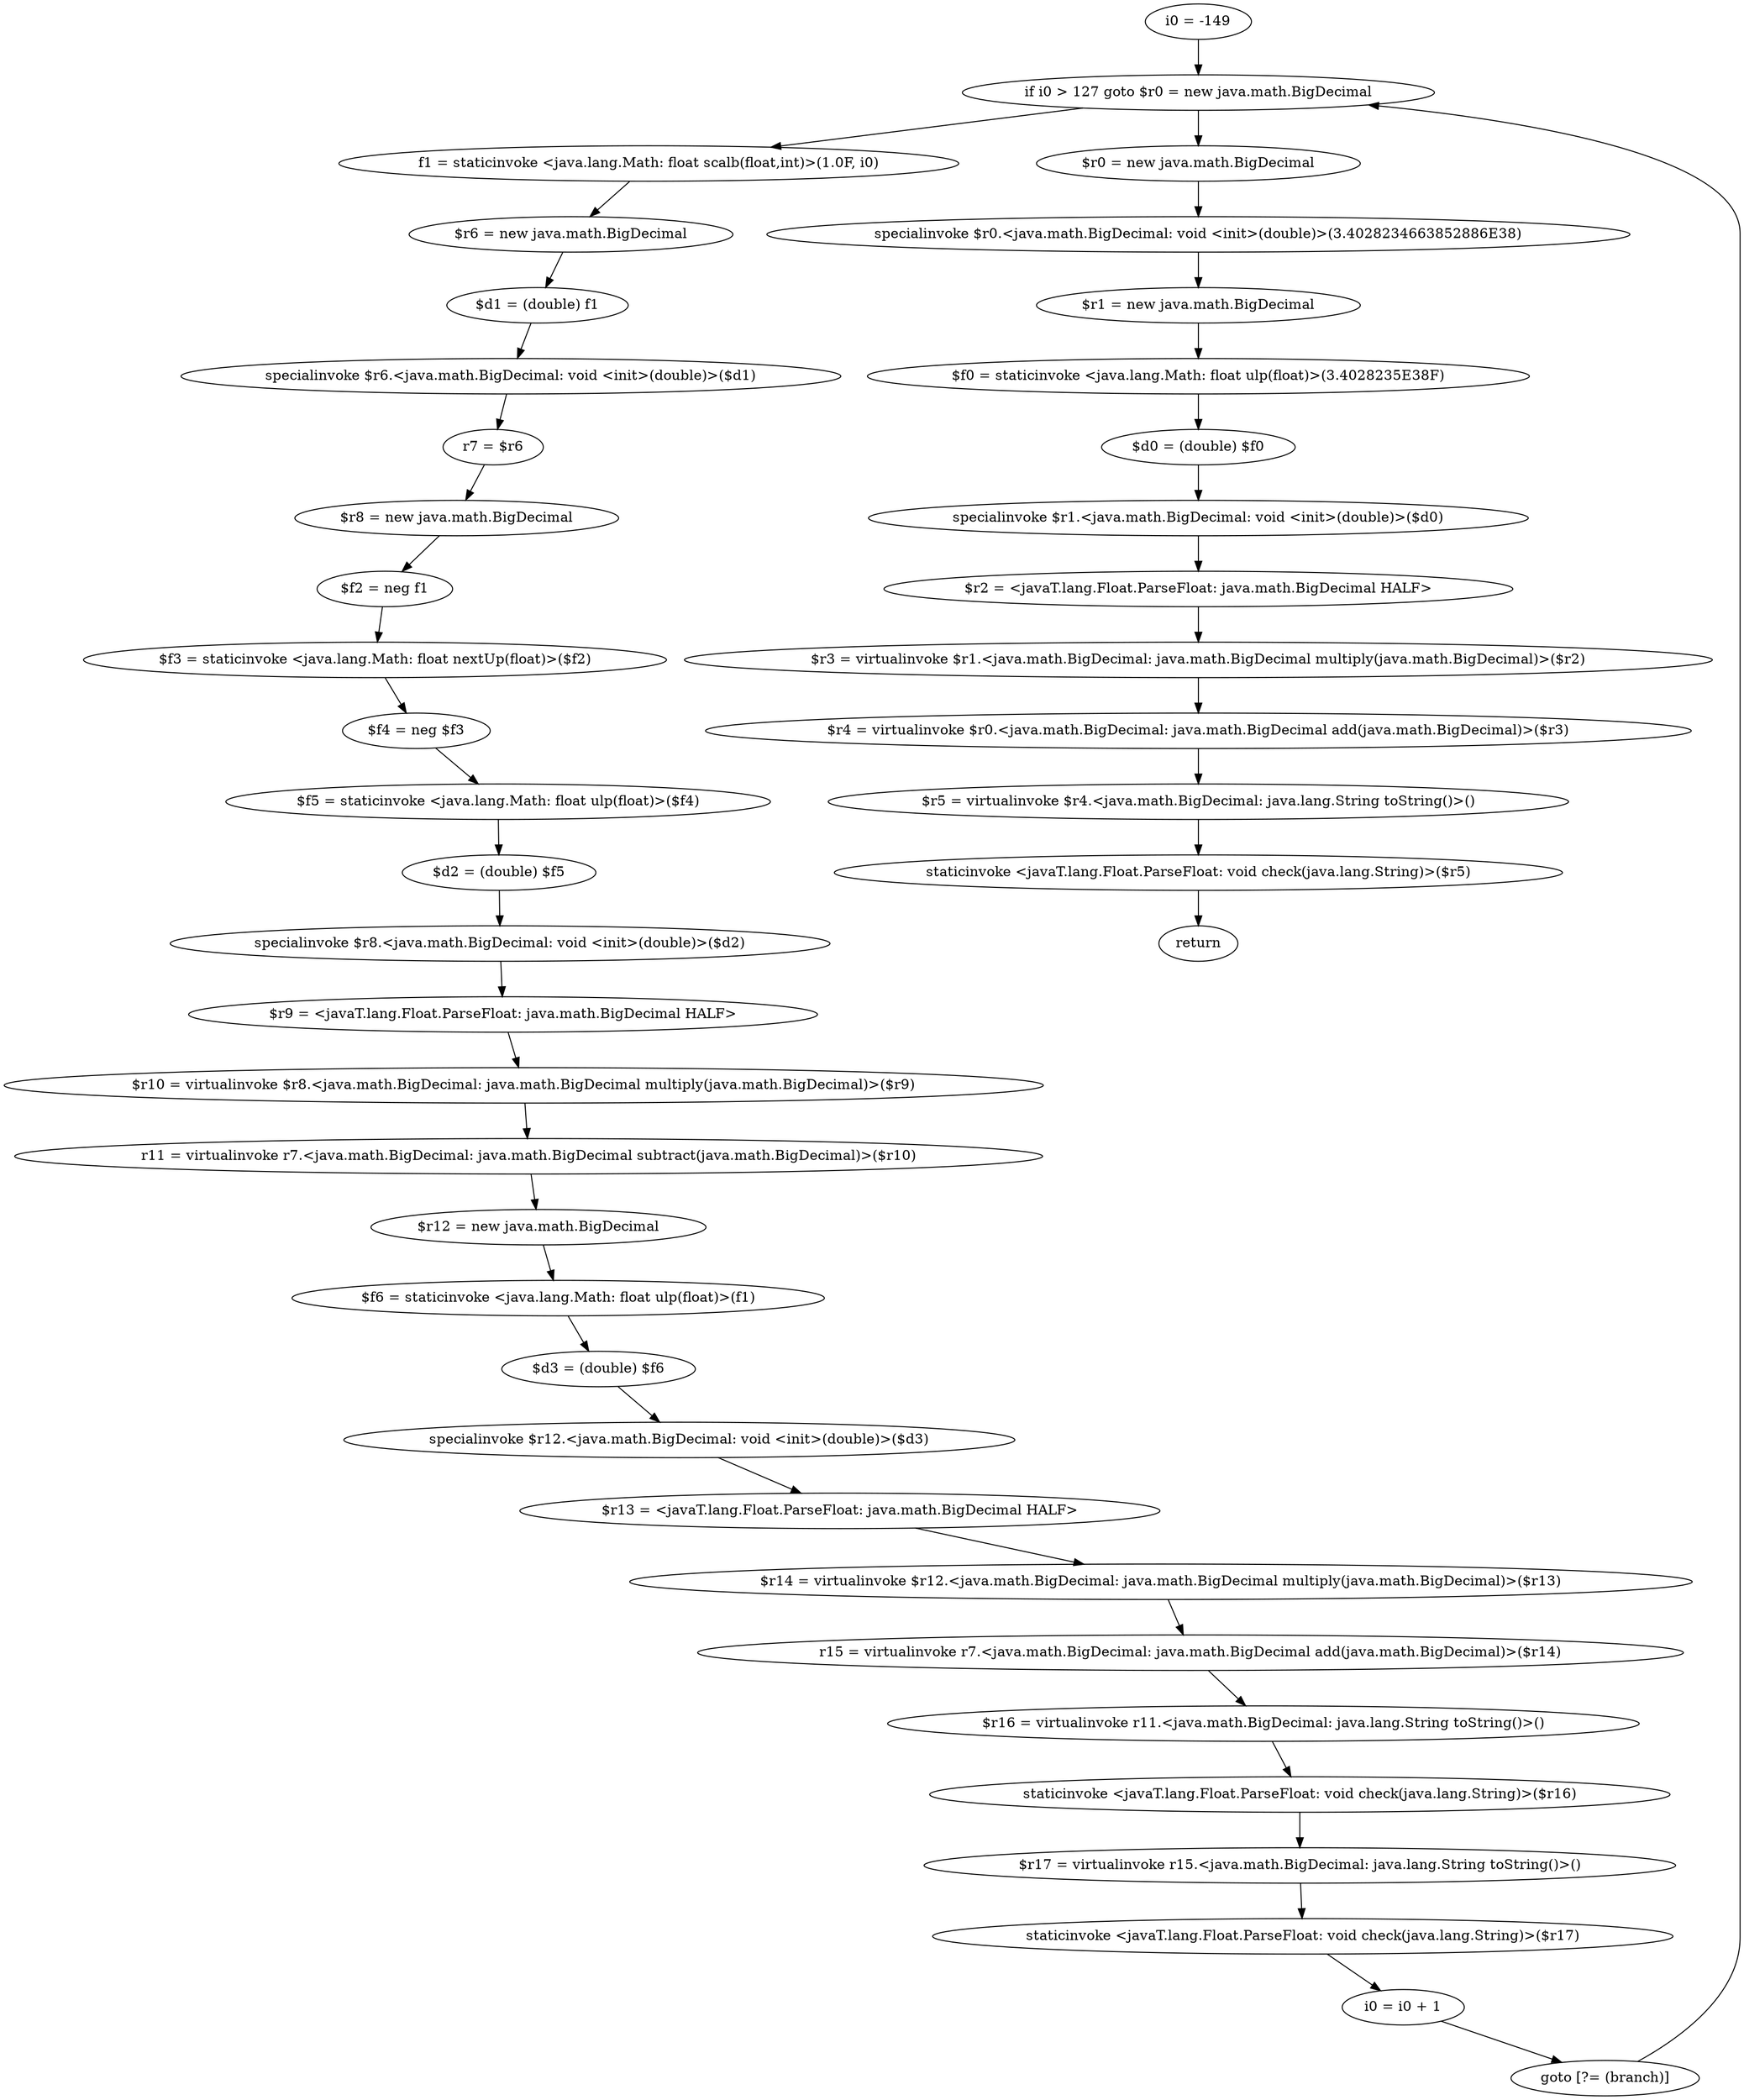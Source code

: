 digraph "unitGraph" {
    "i0 = -149"
    "if i0 > 127 goto $r0 = new java.math.BigDecimal"
    "f1 = staticinvoke <java.lang.Math: float scalb(float,int)>(1.0F, i0)"
    "$r6 = new java.math.BigDecimal"
    "$d1 = (double) f1"
    "specialinvoke $r6.<java.math.BigDecimal: void <init>(double)>($d1)"
    "r7 = $r6"
    "$r8 = new java.math.BigDecimal"
    "$f2 = neg f1"
    "$f3 = staticinvoke <java.lang.Math: float nextUp(float)>($f2)"
    "$f4 = neg $f3"
    "$f5 = staticinvoke <java.lang.Math: float ulp(float)>($f4)"
    "$d2 = (double) $f5"
    "specialinvoke $r8.<java.math.BigDecimal: void <init>(double)>($d2)"
    "$r9 = <javaT.lang.Float.ParseFloat: java.math.BigDecimal HALF>"
    "$r10 = virtualinvoke $r8.<java.math.BigDecimal: java.math.BigDecimal multiply(java.math.BigDecimal)>($r9)"
    "r11 = virtualinvoke r7.<java.math.BigDecimal: java.math.BigDecimal subtract(java.math.BigDecimal)>($r10)"
    "$r12 = new java.math.BigDecimal"
    "$f6 = staticinvoke <java.lang.Math: float ulp(float)>(f1)"
    "$d3 = (double) $f6"
    "specialinvoke $r12.<java.math.BigDecimal: void <init>(double)>($d3)"
    "$r13 = <javaT.lang.Float.ParseFloat: java.math.BigDecimal HALF>"
    "$r14 = virtualinvoke $r12.<java.math.BigDecimal: java.math.BigDecimal multiply(java.math.BigDecimal)>($r13)"
    "r15 = virtualinvoke r7.<java.math.BigDecimal: java.math.BigDecimal add(java.math.BigDecimal)>($r14)"
    "$r16 = virtualinvoke r11.<java.math.BigDecimal: java.lang.String toString()>()"
    "staticinvoke <javaT.lang.Float.ParseFloat: void check(java.lang.String)>($r16)"
    "$r17 = virtualinvoke r15.<java.math.BigDecimal: java.lang.String toString()>()"
    "staticinvoke <javaT.lang.Float.ParseFloat: void check(java.lang.String)>($r17)"
    "i0 = i0 + 1"
    "goto [?= (branch)]"
    "$r0 = new java.math.BigDecimal"
    "specialinvoke $r0.<java.math.BigDecimal: void <init>(double)>(3.4028234663852886E38)"
    "$r1 = new java.math.BigDecimal"
    "$f0 = staticinvoke <java.lang.Math: float ulp(float)>(3.4028235E38F)"
    "$d0 = (double) $f0"
    "specialinvoke $r1.<java.math.BigDecimal: void <init>(double)>($d0)"
    "$r2 = <javaT.lang.Float.ParseFloat: java.math.BigDecimal HALF>"
    "$r3 = virtualinvoke $r1.<java.math.BigDecimal: java.math.BigDecimal multiply(java.math.BigDecimal)>($r2)"
    "$r4 = virtualinvoke $r0.<java.math.BigDecimal: java.math.BigDecimal add(java.math.BigDecimal)>($r3)"
    "$r5 = virtualinvoke $r4.<java.math.BigDecimal: java.lang.String toString()>()"
    "staticinvoke <javaT.lang.Float.ParseFloat: void check(java.lang.String)>($r5)"
    "return"
    "i0 = -149"->"if i0 > 127 goto $r0 = new java.math.BigDecimal";
    "if i0 > 127 goto $r0 = new java.math.BigDecimal"->"f1 = staticinvoke <java.lang.Math: float scalb(float,int)>(1.0F, i0)";
    "if i0 > 127 goto $r0 = new java.math.BigDecimal"->"$r0 = new java.math.BigDecimal";
    "f1 = staticinvoke <java.lang.Math: float scalb(float,int)>(1.0F, i0)"->"$r6 = new java.math.BigDecimal";
    "$r6 = new java.math.BigDecimal"->"$d1 = (double) f1";
    "$d1 = (double) f1"->"specialinvoke $r6.<java.math.BigDecimal: void <init>(double)>($d1)";
    "specialinvoke $r6.<java.math.BigDecimal: void <init>(double)>($d1)"->"r7 = $r6";
    "r7 = $r6"->"$r8 = new java.math.BigDecimal";
    "$r8 = new java.math.BigDecimal"->"$f2 = neg f1";
    "$f2 = neg f1"->"$f3 = staticinvoke <java.lang.Math: float nextUp(float)>($f2)";
    "$f3 = staticinvoke <java.lang.Math: float nextUp(float)>($f2)"->"$f4 = neg $f3";
    "$f4 = neg $f3"->"$f5 = staticinvoke <java.lang.Math: float ulp(float)>($f4)";
    "$f5 = staticinvoke <java.lang.Math: float ulp(float)>($f4)"->"$d2 = (double) $f5";
    "$d2 = (double) $f5"->"specialinvoke $r8.<java.math.BigDecimal: void <init>(double)>($d2)";
    "specialinvoke $r8.<java.math.BigDecimal: void <init>(double)>($d2)"->"$r9 = <javaT.lang.Float.ParseFloat: java.math.BigDecimal HALF>";
    "$r9 = <javaT.lang.Float.ParseFloat: java.math.BigDecimal HALF>"->"$r10 = virtualinvoke $r8.<java.math.BigDecimal: java.math.BigDecimal multiply(java.math.BigDecimal)>($r9)";
    "$r10 = virtualinvoke $r8.<java.math.BigDecimal: java.math.BigDecimal multiply(java.math.BigDecimal)>($r9)"->"r11 = virtualinvoke r7.<java.math.BigDecimal: java.math.BigDecimal subtract(java.math.BigDecimal)>($r10)";
    "r11 = virtualinvoke r7.<java.math.BigDecimal: java.math.BigDecimal subtract(java.math.BigDecimal)>($r10)"->"$r12 = new java.math.BigDecimal";
    "$r12 = new java.math.BigDecimal"->"$f6 = staticinvoke <java.lang.Math: float ulp(float)>(f1)";
    "$f6 = staticinvoke <java.lang.Math: float ulp(float)>(f1)"->"$d3 = (double) $f6";
    "$d3 = (double) $f6"->"specialinvoke $r12.<java.math.BigDecimal: void <init>(double)>($d3)";
    "specialinvoke $r12.<java.math.BigDecimal: void <init>(double)>($d3)"->"$r13 = <javaT.lang.Float.ParseFloat: java.math.BigDecimal HALF>";
    "$r13 = <javaT.lang.Float.ParseFloat: java.math.BigDecimal HALF>"->"$r14 = virtualinvoke $r12.<java.math.BigDecimal: java.math.BigDecimal multiply(java.math.BigDecimal)>($r13)";
    "$r14 = virtualinvoke $r12.<java.math.BigDecimal: java.math.BigDecimal multiply(java.math.BigDecimal)>($r13)"->"r15 = virtualinvoke r7.<java.math.BigDecimal: java.math.BigDecimal add(java.math.BigDecimal)>($r14)";
    "r15 = virtualinvoke r7.<java.math.BigDecimal: java.math.BigDecimal add(java.math.BigDecimal)>($r14)"->"$r16 = virtualinvoke r11.<java.math.BigDecimal: java.lang.String toString()>()";
    "$r16 = virtualinvoke r11.<java.math.BigDecimal: java.lang.String toString()>()"->"staticinvoke <javaT.lang.Float.ParseFloat: void check(java.lang.String)>($r16)";
    "staticinvoke <javaT.lang.Float.ParseFloat: void check(java.lang.String)>($r16)"->"$r17 = virtualinvoke r15.<java.math.BigDecimal: java.lang.String toString()>()";
    "$r17 = virtualinvoke r15.<java.math.BigDecimal: java.lang.String toString()>()"->"staticinvoke <javaT.lang.Float.ParseFloat: void check(java.lang.String)>($r17)";
    "staticinvoke <javaT.lang.Float.ParseFloat: void check(java.lang.String)>($r17)"->"i0 = i0 + 1";
    "i0 = i0 + 1"->"goto [?= (branch)]";
    "goto [?= (branch)]"->"if i0 > 127 goto $r0 = new java.math.BigDecimal";
    "$r0 = new java.math.BigDecimal"->"specialinvoke $r0.<java.math.BigDecimal: void <init>(double)>(3.4028234663852886E38)";
    "specialinvoke $r0.<java.math.BigDecimal: void <init>(double)>(3.4028234663852886E38)"->"$r1 = new java.math.BigDecimal";
    "$r1 = new java.math.BigDecimal"->"$f0 = staticinvoke <java.lang.Math: float ulp(float)>(3.4028235E38F)";
    "$f0 = staticinvoke <java.lang.Math: float ulp(float)>(3.4028235E38F)"->"$d0 = (double) $f0";
    "$d0 = (double) $f0"->"specialinvoke $r1.<java.math.BigDecimal: void <init>(double)>($d0)";
    "specialinvoke $r1.<java.math.BigDecimal: void <init>(double)>($d0)"->"$r2 = <javaT.lang.Float.ParseFloat: java.math.BigDecimal HALF>";
    "$r2 = <javaT.lang.Float.ParseFloat: java.math.BigDecimal HALF>"->"$r3 = virtualinvoke $r1.<java.math.BigDecimal: java.math.BigDecimal multiply(java.math.BigDecimal)>($r2)";
    "$r3 = virtualinvoke $r1.<java.math.BigDecimal: java.math.BigDecimal multiply(java.math.BigDecimal)>($r2)"->"$r4 = virtualinvoke $r0.<java.math.BigDecimal: java.math.BigDecimal add(java.math.BigDecimal)>($r3)";
    "$r4 = virtualinvoke $r0.<java.math.BigDecimal: java.math.BigDecimal add(java.math.BigDecimal)>($r3)"->"$r5 = virtualinvoke $r4.<java.math.BigDecimal: java.lang.String toString()>()";
    "$r5 = virtualinvoke $r4.<java.math.BigDecimal: java.lang.String toString()>()"->"staticinvoke <javaT.lang.Float.ParseFloat: void check(java.lang.String)>($r5)";
    "staticinvoke <javaT.lang.Float.ParseFloat: void check(java.lang.String)>($r5)"->"return";
}
